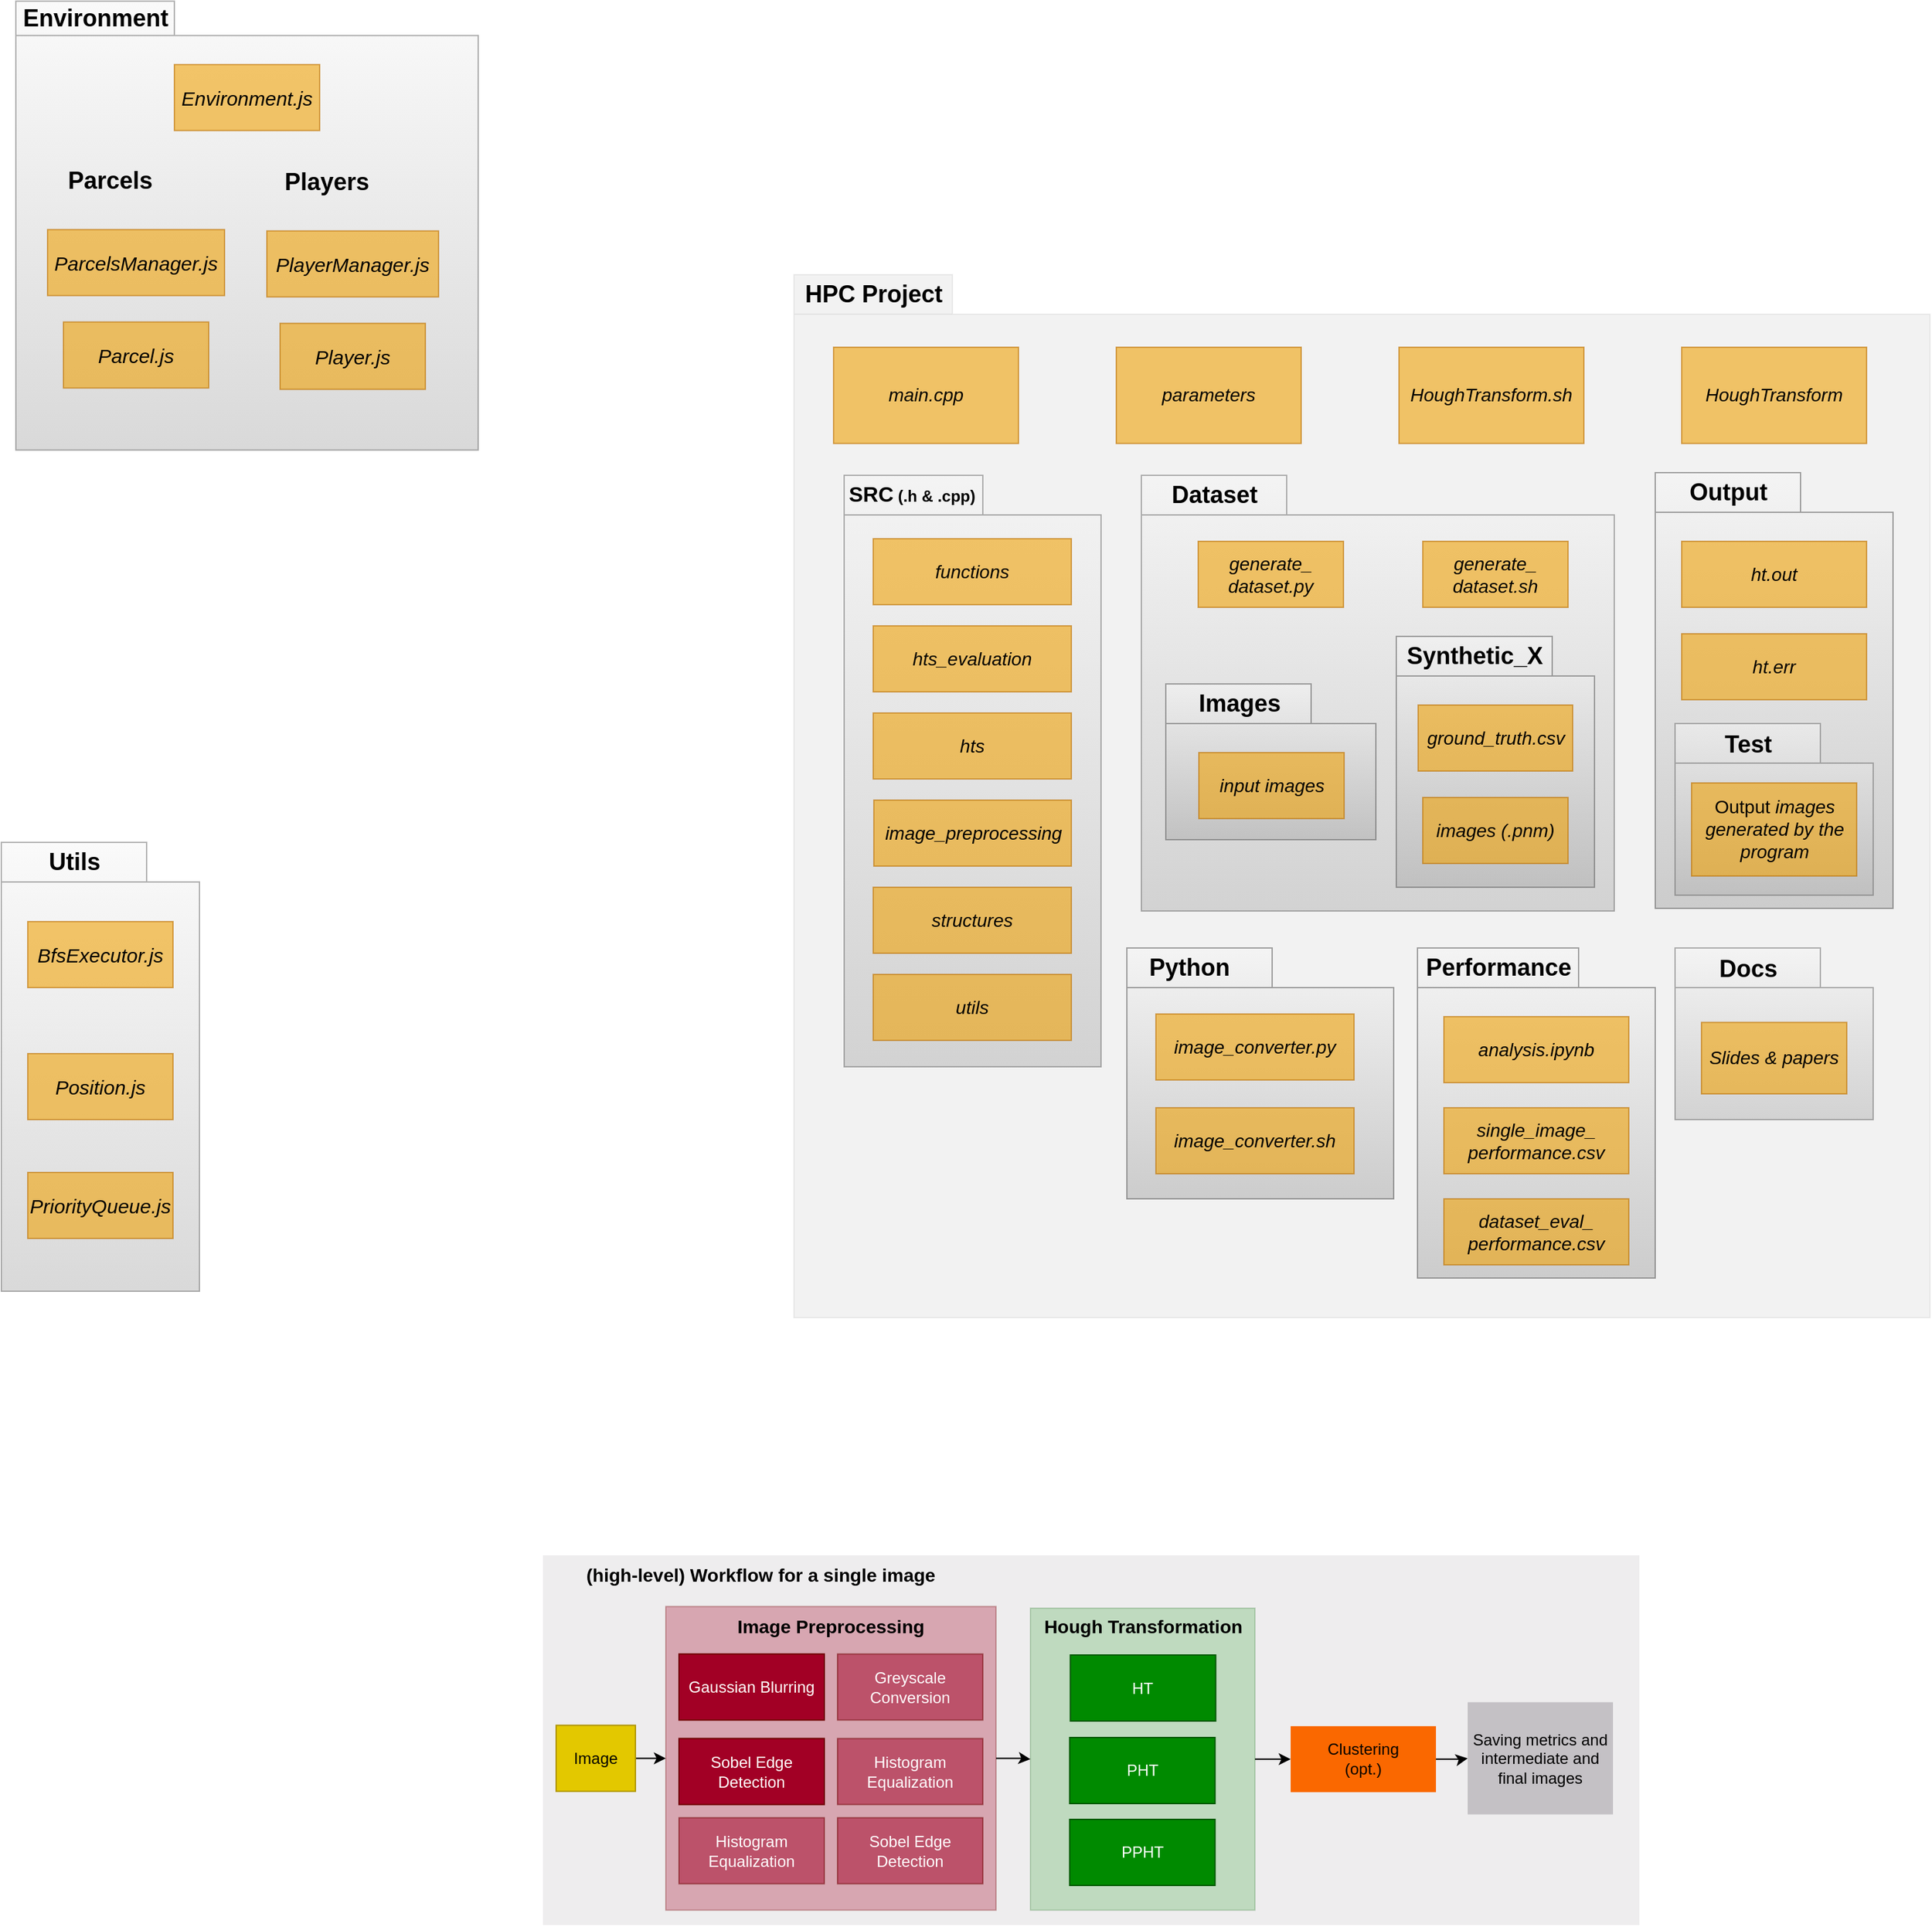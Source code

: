 <mxfile version="24.6.1" type="device">
  <diagram name="Page-1" id="9OJnGBtglAZtIrliN8yp">
    <mxGraphModel dx="5088" dy="1356" grid="1" gridSize="10" guides="1" tooltips="1" connect="1" arrows="1" fold="1" page="1" pageScale="1" pageWidth="827" pageHeight="1169" math="0" shadow="0">
      <root>
        <mxCell id="0" />
        <mxCell id="1" parent="0" />
        <mxCell id="e_iyELN49HK_Dxw9cYSR-1" value="" style="shape=folder;fontStyle=1;spacingTop=10;tabWidth=120;tabHeight=30;tabPosition=left;html=1;whiteSpace=wrap;fillColor=#808080;strokeColor=#666666;gradientDirection=north;opacity=10;gradientColor=none;" parent="1" vertex="1">
          <mxGeometry x="-1850" y="1100" width="860" height="790" as="geometry" />
        </mxCell>
        <mxCell id="e_iyELN49HK_Dxw9cYSR-32" value="&lt;font style=&quot;font-size: 18px;&quot;&gt;HPC Project&lt;/font&gt;" style="text;align=center;fontStyle=1;verticalAlign=middle;spacingLeft=3;spacingRight=3;strokeColor=none;rotatable=0;points=[[0,0.5],[1,0.5]];portConstraint=eastwest;html=1;" parent="1" vertex="1">
          <mxGeometry x="-1850" y="1100" width="120" height="30" as="geometry" />
        </mxCell>
        <mxCell id="e_iyELN49HK_Dxw9cYSR-33" value="&lt;i style=&quot;font-size: 14px;&quot;&gt;parameters&lt;/i&gt;" style="html=1;whiteSpace=wrap;fillColor=#f0a30a;strokeColor=#BD7000;opacity=60;fontColor=#000000;fontSize=14;" parent="1" vertex="1">
          <mxGeometry x="-1606" y="1155" width="140" height="72.88" as="geometry" />
        </mxCell>
        <mxCell id="e_iyELN49HK_Dxw9cYSR-34" value="&lt;font style=&quot;font-size: 14px;&quot;&gt;&lt;i style=&quot;font-size: 14px;&quot;&gt;main.cpp&lt;/i&gt;&lt;/font&gt;" style="html=1;whiteSpace=wrap;fillColor=#f0a30a;strokeColor=#BD7000;opacity=60;fontColor=#000000;fontSize=14;" parent="1" vertex="1">
          <mxGeometry x="-1820" y="1155" width="140" height="72.88" as="geometry" />
        </mxCell>
        <mxCell id="e_iyELN49HK_Dxw9cYSR-36" value="" style="shape=folder;fontStyle=1;spacingTop=10;tabWidth=120;tabHeight=26;tabPosition=left;html=1;whiteSpace=wrap;fillColor=#f5f5f5;strokeColor=#666666;gradientColor=#b3b3b3;opacity=50;" parent="1" vertex="1">
          <mxGeometry x="-2439" y="892.88" width="350" height="340" as="geometry" />
        </mxCell>
        <mxCell id="e_iyELN49HK_Dxw9cYSR-37" value="&lt;font style=&quot;font-size: 15px;&quot;&gt;&lt;i&gt;Environment.js&lt;/i&gt;&lt;/font&gt;" style="html=1;whiteSpace=wrap;fillColor=#f0a30a;strokeColor=#BD7000;opacity=60;fontColor=#000000;" parent="1" vertex="1">
          <mxGeometry x="-2319" y="940.88" width="110" height="50" as="geometry" />
        </mxCell>
        <mxCell id="e_iyELN49HK_Dxw9cYSR-38" value="&lt;font style=&quot;font-size: 18px;&quot;&gt;Environment&lt;/font&gt;" style="text;align=center;fontStyle=1;verticalAlign=middle;spacingLeft=3;spacingRight=3;strokeColor=none;rotatable=0;points=[[0,0.5],[1,0.5]];portConstraint=eastwest;html=1;" parent="1" vertex="1">
          <mxGeometry x="-2450" y="895.88" width="142" height="20" as="geometry" />
        </mxCell>
        <mxCell id="e_iyELN49HK_Dxw9cYSR-50" value="" style="shape=folder;fontStyle=1;spacingTop=10;tabWidth=110;tabHeight=30;tabPosition=left;html=1;whiteSpace=wrap;fillColor=#f5f5f5;strokeColor=#666666;gradientColor=#b3b3b3;opacity=50;" parent="1" vertex="1">
          <mxGeometry x="-2450" y="1530" width="150" height="340" as="geometry" />
        </mxCell>
        <mxCell id="e_iyELN49HK_Dxw9cYSR-51" value="&lt;font style=&quot;font-size: 18px;&quot;&gt;Utils&lt;/font&gt;" style="text;align=center;fontStyle=1;verticalAlign=middle;spacingLeft=3;spacingRight=3;strokeColor=none;rotatable=0;points=[[0,0.5],[1,0.5]];portConstraint=eastwest;html=1;" parent="1" vertex="1">
          <mxGeometry x="-2450" y="1532" width="110" height="26" as="geometry" />
        </mxCell>
        <mxCell id="e_iyELN49HK_Dxw9cYSR-52" value="&lt;font style=&quot;font-size: 15px;&quot;&gt;&lt;i&gt;Position.js&lt;/i&gt;&lt;/font&gt;" style="html=1;whiteSpace=wrap;fillColor=#f0a30a;strokeColor=#BD7000;opacity=60;fontColor=#000000;" parent="1" vertex="1">
          <mxGeometry x="-2430" y="1690" width="110" height="50" as="geometry" />
        </mxCell>
        <mxCell id="e_iyELN49HK_Dxw9cYSR-53" value="&lt;font style=&quot;font-size: 15px;&quot;&gt;&lt;i&gt;BfsExecutor.js&lt;/i&gt;&lt;/font&gt;" style="html=1;whiteSpace=wrap;fillColor=#f0a30a;strokeColor=#BD7000;opacity=60;fontColor=#000000;" parent="1" vertex="1">
          <mxGeometry x="-2430" y="1590" width="110" height="50" as="geometry" />
        </mxCell>
        <mxCell id="e_iyELN49HK_Dxw9cYSR-54" value="&lt;font style=&quot;font-size: 15px;&quot;&gt;&lt;i&gt;PriorityQueue.js&lt;/i&gt;&lt;/font&gt;" style="html=1;whiteSpace=wrap;fillColor=#f0a30a;strokeColor=#BD7000;opacity=60;fontColor=#000000;" parent="1" vertex="1">
          <mxGeometry x="-2430" y="1780" width="110" height="50" as="geometry" />
        </mxCell>
        <mxCell id="e_iyELN49HK_Dxw9cYSR-41" value="&lt;font style=&quot;font-size: 15px;&quot;&gt;&lt;i&gt;Parcel.js&lt;/i&gt;&lt;/font&gt;" style="html=1;whiteSpace=wrap;fillColor=#f0a30a;strokeColor=#BD7000;opacity=60;fontColor=#000000;" parent="1" vertex="1">
          <mxGeometry x="-2403" y="1135.88" width="110" height="50" as="geometry" />
        </mxCell>
        <mxCell id="e_iyELN49HK_Dxw9cYSR-42" value="&lt;font style=&quot;font-size: 15px;&quot;&gt;&lt;i&gt;ParcelsManager.js&lt;/i&gt;&lt;/font&gt;" style="html=1;whiteSpace=wrap;fillColor=#f0a30a;strokeColor=#BD7000;opacity=60;fontColor=#000000;" parent="1" vertex="1">
          <mxGeometry x="-2415" y="1065.88" width="134" height="50" as="geometry" />
        </mxCell>
        <mxCell id="e_iyELN49HK_Dxw9cYSR-43" value="&lt;font style=&quot;font-size: 18px;&quot;&gt;Parcels&lt;/font&gt;" style="text;align=center;fontStyle=1;verticalAlign=middle;spacingLeft=3;spacingRight=3;strokeColor=none;rotatable=0;points=[[0,0.5],[1,0.5]];portConstraint=eastwest;html=1;" parent="1" vertex="1">
          <mxGeometry x="-2423" y="1015.88" width="110" height="26" as="geometry" />
        </mxCell>
        <mxCell id="e_iyELN49HK_Dxw9cYSR-46" value="&lt;font style=&quot;font-size: 15px;&quot;&gt;&lt;i&gt;Player.js&lt;/i&gt;&lt;/font&gt;" style="html=1;whiteSpace=wrap;fillColor=#f0a30a;strokeColor=#BD7000;opacity=60;fontColor=#000000;" parent="1" vertex="1">
          <mxGeometry x="-2239" y="1136.88" width="110" height="50" as="geometry" />
        </mxCell>
        <mxCell id="e_iyELN49HK_Dxw9cYSR-47" value="&lt;font style=&quot;font-size: 15px;&quot;&gt;&lt;i&gt;PlayerManager.js&lt;/i&gt;&lt;/font&gt;" style="html=1;whiteSpace=wrap;fillColor=#f0a30a;strokeColor=#BD7000;opacity=60;fontColor=#000000;" parent="1" vertex="1">
          <mxGeometry x="-2249" y="1066.88" width="130" height="50" as="geometry" />
        </mxCell>
        <mxCell id="e_iyELN49HK_Dxw9cYSR-48" value="&lt;font style=&quot;font-size: 18px;&quot;&gt;Players&lt;/font&gt;" style="text;align=center;fontStyle=1;verticalAlign=middle;spacingLeft=3;spacingRight=3;strokeColor=none;rotatable=0;points=[[0,0.5],[1,0.5]];portConstraint=eastwest;html=1;" parent="1" vertex="1">
          <mxGeometry x="-2259" y="1016.88" width="110" height="26" as="geometry" />
        </mxCell>
        <mxCell id="DYqYXh8UroBWhtCeghqz-8" value="" style="shape=folder;fontStyle=1;spacingTop=10;tabWidth=105;tabHeight=30;tabPosition=left;html=1;whiteSpace=wrap;fillColor=#f5f5f5;strokeColor=#666666;gradientColor=#b3b3b3;opacity=50;" parent="1" vertex="1">
          <mxGeometry x="-1812" y="1252" width="194.5" height="448" as="geometry" />
        </mxCell>
        <mxCell id="DYqYXh8UroBWhtCeghqz-9" value="&lt;font style=&quot;font-size: 16px;&quot;&gt;SRC&lt;/font&gt; (.h &amp;amp; .cpp)" style="text;align=center;fontStyle=1;verticalAlign=middle;spacingLeft=3;spacingRight=3;strokeColor=none;rotatable=0;points=[[0,0.5],[1,0.5]];portConstraint=eastwest;html=1;" parent="1" vertex="1">
          <mxGeometry x="-1812" y="1250" width="102" height="32" as="geometry" />
        </mxCell>
        <mxCell id="DYqYXh8UroBWhtCeghqz-10" value="&lt;font style=&quot;font-size: 14px;&quot;&gt;&lt;i style=&quot;font-size: 14px;&quot;&gt;hts_evaluation&lt;/i&gt;&lt;/font&gt;" style="html=1;whiteSpace=wrap;fillColor=#f0a30a;strokeColor=#BD7000;opacity=60;fontColor=#000000;fontSize=14;" parent="1" vertex="1">
          <mxGeometry x="-1790" y="1366" width="150" height="50" as="geometry" />
        </mxCell>
        <mxCell id="DYqYXh8UroBWhtCeghqz-11" value="&lt;span style=&quot;font-size: 14px;&quot;&gt;&lt;i style=&quot;font-size: 14px;&quot;&gt;functions&lt;/i&gt;&lt;/span&gt;" style="html=1;whiteSpace=wrap;fillColor=#f0a30a;strokeColor=#BD7000;opacity=60;fontColor=#000000;fontSize=14;" parent="1" vertex="1">
          <mxGeometry x="-1790" y="1300" width="150" height="50" as="geometry" />
        </mxCell>
        <mxCell id="DYqYXh8UroBWhtCeghqz-12" value="&lt;font style=&quot;font-size: 14px;&quot;&gt;&lt;i style=&quot;font-size: 14px;&quot;&gt;hts&lt;/i&gt;&lt;/font&gt;" style="html=1;whiteSpace=wrap;fillColor=#f0a30a;strokeColor=#BD7000;opacity=60;fontColor=#000000;fontSize=14;" parent="1" vertex="1">
          <mxGeometry x="-1790" y="1432" width="150" height="50" as="geometry" />
        </mxCell>
        <mxCell id="DYqYXh8UroBWhtCeghqz-13" value="&lt;font style=&quot;font-size: 14px;&quot;&gt;&lt;i style=&quot;font-size: 14px;&quot;&gt;image_preprocessing&lt;/i&gt;&lt;/font&gt;" style="html=1;whiteSpace=wrap;fillColor=#f0a30a;strokeColor=#BD7000;opacity=60;fontColor=#000000;fontSize=14;" parent="1" vertex="1">
          <mxGeometry x="-1789.5" y="1498" width="149.5" height="50" as="geometry" />
        </mxCell>
        <mxCell id="-jUf1u1hcxmtGC-KU7Lo-1" value="&lt;i style=&quot;font-size: 14px;&quot;&gt;HoughTransform.sh&lt;/i&gt;" style="html=1;whiteSpace=wrap;fillColor=#f0a30a;strokeColor=#BD7000;opacity=60;fontColor=#000000;fontSize=14;" parent="1" vertex="1">
          <mxGeometry x="-1392" y="1155" width="140" height="72.88" as="geometry" />
        </mxCell>
        <mxCell id="-jUf1u1hcxmtGC-KU7Lo-2" value="&lt;i style=&quot;font-size: 14px;&quot;&gt;HoughTransform&lt;/i&gt;" style="html=1;whiteSpace=wrap;fillColor=#f0a30a;strokeColor=#BD7000;opacity=60;fontColor=#000000;fontSize=14;" parent="1" vertex="1">
          <mxGeometry x="-1178" y="1155" width="140" height="72.88" as="geometry" />
        </mxCell>
        <mxCell id="-jUf1u1hcxmtGC-KU7Lo-3" value="&lt;font style=&quot;font-size: 14px;&quot;&gt;&lt;i style=&quot;font-size: 14px;&quot;&gt;structures&lt;/i&gt;&lt;/font&gt;" style="html=1;whiteSpace=wrap;fillColor=#f0a30a;strokeColor=#BD7000;opacity=60;fontColor=#000000;fontSize=14;" parent="1" vertex="1">
          <mxGeometry x="-1790" y="1564" width="150" height="50" as="geometry" />
        </mxCell>
        <mxCell id="-jUf1u1hcxmtGC-KU7Lo-4" value="&lt;font style=&quot;font-size: 14px;&quot;&gt;&lt;i style=&quot;font-size: 14px;&quot;&gt;utils&lt;/i&gt;&lt;/font&gt;" style="html=1;whiteSpace=wrap;fillColor=#f0a30a;strokeColor=#BD7000;opacity=60;fontColor=#000000;fontSize=14;" parent="1" vertex="1">
          <mxGeometry x="-1790" y="1630" width="150" height="50" as="geometry" />
        </mxCell>
        <mxCell id="-jUf1u1hcxmtGC-KU7Lo-20" value="" style="group" parent="1" vertex="1" connectable="0">
          <mxGeometry x="-1587" y="1252" width="358" height="330" as="geometry" />
        </mxCell>
        <mxCell id="e_iyELN49HK_Dxw9cYSR-5" value="" style="shape=folder;fontStyle=1;spacingTop=10;tabWidth=110;tabHeight=30;tabPosition=left;html=1;whiteSpace=wrap;fillColor=#f5f5f5;strokeColor=#666666;gradientColor=#b3b3b3;opacity=50;" parent="-jUf1u1hcxmtGC-KU7Lo-20" vertex="1">
          <mxGeometry width="358" height="330" as="geometry" />
        </mxCell>
        <mxCell id="e_iyELN49HK_Dxw9cYSR-21" value="&lt;font style=&quot;font-size: 18px;&quot;&gt;Dataset&lt;/font&gt;" style="text;align=center;fontStyle=1;verticalAlign=middle;spacingLeft=3;spacingRight=3;strokeColor=none;rotatable=0;points=[[0,0.5],[1,0.5]];portConstraint=eastwest;html=1;" parent="-jUf1u1hcxmtGC-KU7Lo-20" vertex="1">
          <mxGeometry width="110" height="30" as="geometry" />
        </mxCell>
        <mxCell id="e_iyELN49HK_Dxw9cYSR-22" value="&lt;div style=&quot;font-size: 14px;&quot;&gt;&lt;font style=&quot;font-size: 14px;&quot;&gt;&lt;i style=&quot;font-size: 14px;&quot;&gt;generate_&lt;/i&gt;&lt;/font&gt;&lt;/div&gt;&lt;div style=&quot;font-size: 14px;&quot;&gt;&lt;font style=&quot;font-size: 14px;&quot;&gt;&lt;i style=&quot;font-size: 14px;&quot;&gt;dataset.py&lt;br style=&quot;font-size: 14px;&quot;&gt;&lt;/i&gt;&lt;/font&gt;&lt;/div&gt;" style="html=1;whiteSpace=wrap;fillColor=#f0a30a;strokeColor=#BD7000;opacity=60;fontColor=#000000;fontSize=14;" parent="-jUf1u1hcxmtGC-KU7Lo-20" vertex="1">
          <mxGeometry x="43" y="50" width="110" height="50" as="geometry" />
        </mxCell>
        <mxCell id="e_iyELN49HK_Dxw9cYSR-23" value="&lt;div style=&quot;font-size: 14px;&quot;&gt;&lt;font style=&quot;font-size: 14px;&quot;&gt;&lt;i style=&quot;font-size: 14px;&quot;&gt;generate_&lt;/i&gt;&lt;/font&gt;&lt;/div&gt;&lt;div style=&quot;font-size: 14px;&quot;&gt;&lt;font style=&quot;font-size: 14px;&quot;&gt;&lt;i style=&quot;font-size: 14px;&quot;&gt;dataset.sh&lt;br style=&quot;font-size: 14px;&quot;&gt;&lt;/i&gt;&lt;/font&gt;&lt;/div&gt;" style="html=1;whiteSpace=wrap;fillColor=#f0a30a;strokeColor=#BD7000;opacity=60;fontColor=#000000;fontSize=14;" parent="-jUf1u1hcxmtGC-KU7Lo-20" vertex="1">
          <mxGeometry x="213" y="50" width="110" height="50" as="geometry" />
        </mxCell>
        <mxCell id="e_iyELN49HK_Dxw9cYSR-7" value="" style="shape=folder;fontStyle=1;spacingTop=10;tabWidth=110;tabHeight=30;tabPosition=left;html=1;whiteSpace=wrap;strokeColor=#666666;fillColor=#f5f5f5;gradientColor=#b3b3b3;opacity=60;" parent="-jUf1u1hcxmtGC-KU7Lo-20" vertex="1">
          <mxGeometry x="18.5" y="158" width="159" height="118" as="geometry" />
        </mxCell>
        <mxCell id="e_iyELN49HK_Dxw9cYSR-9" value="&lt;font style=&quot;font-size: 14px;&quot;&gt;&lt;i style=&quot;font-size: 14px;&quot;&gt;input images&lt;br&gt;&lt;/i&gt;&lt;/font&gt;" style="html=1;whiteSpace=wrap;fillColor=#f0a30a;strokeColor=#BD7000;opacity=60;fontColor=#000000;fontSize=14;" parent="-jUf1u1hcxmtGC-KU7Lo-20" vertex="1">
          <mxGeometry x="43.5" y="210" width="110" height="50" as="geometry" />
        </mxCell>
        <mxCell id="e_iyELN49HK_Dxw9cYSR-10" value="&lt;font style=&quot;font-size: 18px;&quot;&gt;Images&lt;/font&gt;" style="text;align=center;fontStyle=1;verticalAlign=middle;spacingLeft=3;spacingRight=3;strokeColor=none;rotatable=0;points=[[0,0.5],[1,0.5]];portConstraint=eastwest;html=1;" parent="-jUf1u1hcxmtGC-KU7Lo-20" vertex="1">
          <mxGeometry x="18.5" y="160" width="110" height="26" as="geometry" />
        </mxCell>
        <mxCell id="e_iyELN49HK_Dxw9cYSR-12" value="" style="shape=folder;fontStyle=1;spacingTop=10;tabWidth=118;tabHeight=30;tabPosition=left;html=1;whiteSpace=wrap;strokeColor=#666666;fillColor=#f5f5f5;gradientColor=#b3b3b3;opacity=60;" parent="-jUf1u1hcxmtGC-KU7Lo-20" vertex="1">
          <mxGeometry x="193" y="122" width="150" height="190" as="geometry" />
        </mxCell>
        <mxCell id="e_iyELN49HK_Dxw9cYSR-13" value="&lt;i&gt;images (.pnm)&lt;br&gt;&lt;/i&gt;" style="html=1;whiteSpace=wrap;fillColor=#f0a30a;strokeColor=#BD7000;opacity=60;fontColor=#000000;fontSize=14;" parent="-jUf1u1hcxmtGC-KU7Lo-20" vertex="1">
          <mxGeometry x="213" y="244" width="110" height="50" as="geometry" />
        </mxCell>
        <mxCell id="e_iyELN49HK_Dxw9cYSR-14" value="&lt;i&gt;ground_truth.csv&lt;/i&gt;" style="html=1;whiteSpace=wrap;fillColor=#f0a30a;strokeColor=#BD7000;opacity=60;fontColor=#000000;fontSize=14;" parent="-jUf1u1hcxmtGC-KU7Lo-20" vertex="1">
          <mxGeometry x="209.5" y="174" width="117" height="50" as="geometry" />
        </mxCell>
        <mxCell id="e_iyELN49HK_Dxw9cYSR-15" value="&lt;font style=&quot;font-size: 18px;&quot;&gt;Synthetic_X&lt;/font&gt;" style="text;align=center;fontStyle=1;verticalAlign=middle;spacingLeft=3;spacingRight=3;strokeColor=none;rotatable=0;points=[[0,0.5],[1,0.5]];portConstraint=eastwest;html=1;" parent="-jUf1u1hcxmtGC-KU7Lo-20" vertex="1">
          <mxGeometry x="193" y="124" width="118" height="26" as="geometry" />
        </mxCell>
        <mxCell id="-jUf1u1hcxmtGC-KU7Lo-21" value="" style="group" parent="1" vertex="1" connectable="0">
          <mxGeometry x="-1198" y="1250" width="180" height="330" as="geometry" />
        </mxCell>
        <mxCell id="-jUf1u1hcxmtGC-KU7Lo-11" value="" style="shape=folder;fontStyle=1;spacingTop=10;tabWidth=110;tabHeight=30;tabPosition=left;html=1;whiteSpace=wrap;strokeColor=#666666;fillColor=#f5f5f5;gradientColor=#b3b3b3;opacity=60;" parent="-jUf1u1hcxmtGC-KU7Lo-21" vertex="1">
          <mxGeometry width="180" height="330" as="geometry" />
        </mxCell>
        <mxCell id="-jUf1u1hcxmtGC-KU7Lo-12" value="&lt;font style=&quot;font-size: 14px;&quot;&gt;&lt;i style=&quot;font-size: 14px;&quot;&gt;ht.err&lt;/i&gt;&lt;/font&gt;" style="html=1;whiteSpace=wrap;fillColor=#f0a30a;strokeColor=#BD7000;opacity=60;fontColor=#000000;fontSize=14;" parent="-jUf1u1hcxmtGC-KU7Lo-21" vertex="1">
          <mxGeometry x="20" y="122" width="140" height="50" as="geometry" />
        </mxCell>
        <mxCell id="-jUf1u1hcxmtGC-KU7Lo-13" value="&lt;font style=&quot;font-size: 14px;&quot;&gt;&lt;i style=&quot;font-size: 14px;&quot;&gt;ht.out&lt;/i&gt;&lt;/font&gt;" style="html=1;whiteSpace=wrap;fillColor=#f0a30a;strokeColor=#BD7000;opacity=60;fontColor=#000000;fontSize=14;" parent="-jUf1u1hcxmtGC-KU7Lo-21" vertex="1">
          <mxGeometry x="20" y="52" width="140" height="50" as="geometry" />
        </mxCell>
        <mxCell id="-jUf1u1hcxmtGC-KU7Lo-14" value="&lt;font style=&quot;font-size: 18px;&quot;&gt;Output&lt;/font&gt;" style="text;align=center;fontStyle=1;verticalAlign=middle;spacingLeft=3;spacingRight=3;strokeColor=none;rotatable=0;points=[[0,0.5],[1,0.5]];portConstraint=eastwest;html=1;" parent="-jUf1u1hcxmtGC-KU7Lo-21" vertex="1">
          <mxGeometry y="2" width="110" height="26" as="geometry" />
        </mxCell>
        <mxCell id="-jUf1u1hcxmtGC-KU7Lo-15" value="" style="shape=folder;fontStyle=1;spacingTop=10;tabWidth=110;tabHeight=30;tabPosition=left;html=1;whiteSpace=wrap;fillColor=#f5f5f5;strokeColor=#666666;gradientColor=#b3b3b3;opacity=50;" parent="-jUf1u1hcxmtGC-KU7Lo-21" vertex="1">
          <mxGeometry x="15" y="190" width="150" height="130" as="geometry" />
        </mxCell>
        <mxCell id="-jUf1u1hcxmtGC-KU7Lo-16" value="Output&lt;i&gt; images generated by the program&lt;br&gt;&lt;/i&gt;" style="html=1;whiteSpace=wrap;fillColor=#f0a30a;strokeColor=#BD7000;opacity=60;fontColor=#000000;fontSize=14;" parent="-jUf1u1hcxmtGC-KU7Lo-21" vertex="1">
          <mxGeometry x="27.5" y="235" width="125" height="70.5" as="geometry" />
        </mxCell>
        <mxCell id="-jUf1u1hcxmtGC-KU7Lo-17" value="&lt;font style=&quot;font-size: 18px;&quot;&gt;Test&lt;/font&gt;" style="text;align=center;fontStyle=1;verticalAlign=middle;spacingLeft=3;spacingRight=3;strokeColor=none;rotatable=0;points=[[0,0.5],[1,0.5]];portConstraint=eastwest;html=1;" parent="-jUf1u1hcxmtGC-KU7Lo-21" vertex="1">
          <mxGeometry x="15" y="192.167" width="110" height="28.167" as="geometry" />
        </mxCell>
        <mxCell id="-jUf1u1hcxmtGC-KU7Lo-22" value="" style="group" parent="1" vertex="1" connectable="0">
          <mxGeometry x="-1378" y="1610" width="180" height="250" as="geometry" />
        </mxCell>
        <mxCell id="-jUf1u1hcxmtGC-KU7Lo-6" value="" style="shape=folder;fontStyle=1;spacingTop=10;tabWidth=122;tabHeight=30;tabPosition=left;html=1;whiteSpace=wrap;strokeColor=#666666;fillColor=#f5f5f5;gradientColor=#b3b3b3;opacity=60;" parent="-jUf1u1hcxmtGC-KU7Lo-22" vertex="1">
          <mxGeometry width="180" height="250" as="geometry" />
        </mxCell>
        <mxCell id="-jUf1u1hcxmtGC-KU7Lo-7" value="&lt;div style=&quot;font-size: 14px;&quot;&gt;&lt;font style=&quot;font-size: 14px;&quot;&gt;&lt;i style=&quot;font-size: 14px;&quot;&gt;single_image_&lt;/i&gt;&lt;/font&gt;&lt;/div&gt;&lt;div style=&quot;font-size: 14px;&quot;&gt;&lt;font style=&quot;font-size: 14px;&quot;&gt;&lt;i style=&quot;font-size: 14px;&quot;&gt;performance.csv&lt;/i&gt;&lt;/font&gt;&lt;/div&gt;" style="html=1;whiteSpace=wrap;fillColor=#f0a30a;strokeColor=#BD7000;opacity=60;fontColor=#000000;fontSize=14;" parent="-jUf1u1hcxmtGC-KU7Lo-22" vertex="1">
          <mxGeometry x="20" y="121" width="140" height="50" as="geometry" />
        </mxCell>
        <mxCell id="-jUf1u1hcxmtGC-KU7Lo-8" value="&lt;font style=&quot;font-size: 14px;&quot;&gt;&lt;i style=&quot;font-size: 14px;&quot;&gt;analysis.ipynb&lt;/i&gt;&lt;/font&gt;" style="html=1;whiteSpace=wrap;fillColor=#f0a30a;strokeColor=#BD7000;opacity=60;fontColor=#000000;fontSize=14;" parent="-jUf1u1hcxmtGC-KU7Lo-22" vertex="1">
          <mxGeometry x="20" y="52" width="140" height="50" as="geometry" />
        </mxCell>
        <mxCell id="-jUf1u1hcxmtGC-KU7Lo-9" value="&lt;font style=&quot;font-size: 18px;&quot;&gt;Performance&lt;/font&gt;" style="text;align=center;fontStyle=1;verticalAlign=middle;spacingLeft=3;spacingRight=3;strokeColor=none;rotatable=0;points=[[0,0.5],[1,0.5]];portConstraint=eastwest;html=1;" parent="-jUf1u1hcxmtGC-KU7Lo-22" vertex="1">
          <mxGeometry y="2" width="122" height="26" as="geometry" />
        </mxCell>
        <mxCell id="-jUf1u1hcxmtGC-KU7Lo-10" value="&lt;div style=&quot;font-size: 14px;&quot;&gt;&lt;font style=&quot;font-size: 14px;&quot;&gt;&lt;i style=&quot;font-size: 14px;&quot;&gt;dataset_eval_&lt;/i&gt;&lt;/font&gt;&lt;/div&gt;&lt;div style=&quot;font-size: 14px;&quot;&gt;&lt;font style=&quot;font-size: 14px;&quot;&gt;&lt;i style=&quot;font-size: 14px;&quot;&gt;performance.csv&lt;br style=&quot;font-size: 14px;&quot;&gt;&lt;/i&gt;&lt;/font&gt;&lt;/div&gt;" style="html=1;whiteSpace=wrap;fillColor=#f0a30a;strokeColor=#BD7000;opacity=60;fontColor=#000000;fontSize=14;" parent="-jUf1u1hcxmtGC-KU7Lo-22" vertex="1">
          <mxGeometry x="20" y="190" width="140" height="50" as="geometry" />
        </mxCell>
        <mxCell id="-jUf1u1hcxmtGC-KU7Lo-23" value="" style="group" parent="1" vertex="1" connectable="0">
          <mxGeometry x="-1183" y="1610" width="150" height="130" as="geometry" />
        </mxCell>
        <mxCell id="e_iyELN49HK_Dxw9cYSR-29" value="" style="shape=folder;fontStyle=1;spacingTop=10;tabWidth=110;tabHeight=30;tabPosition=left;html=1;whiteSpace=wrap;fillColor=#f5f5f5;strokeColor=#666666;gradientColor=#b3b3b3;opacity=50;" parent="-jUf1u1hcxmtGC-KU7Lo-23" vertex="1">
          <mxGeometry width="150" height="130" as="geometry" />
        </mxCell>
        <mxCell id="e_iyELN49HK_Dxw9cYSR-30" value="&lt;font style=&quot;font-size: 14px;&quot;&gt;&lt;i&gt;Slides &amp;amp; papers&lt;br&gt;&lt;/i&gt;&lt;/font&gt;" style="html=1;whiteSpace=wrap;fillColor=#f0a30a;strokeColor=#BD7000;opacity=60;fontColor=#000000;" parent="-jUf1u1hcxmtGC-KU7Lo-23" vertex="1">
          <mxGeometry x="20" y="56.333" width="110" height="54.167" as="geometry" />
        </mxCell>
        <mxCell id="e_iyELN49HK_Dxw9cYSR-31" value="&lt;font style=&quot;font-size: 18px;&quot;&gt;Docs&lt;/font&gt;" style="text;align=center;fontStyle=1;verticalAlign=middle;spacingLeft=3;spacingRight=3;strokeColor=none;rotatable=0;points=[[0,0.5],[1,0.5]];portConstraint=eastwest;html=1;" parent="-jUf1u1hcxmtGC-KU7Lo-23" vertex="1">
          <mxGeometry y="2.167" width="110" height="28.167" as="geometry" />
        </mxCell>
        <mxCell id="-jUf1u1hcxmtGC-KU7Lo-24" value="" style="group" parent="1" vertex="1" connectable="0">
          <mxGeometry x="-1606" y="1610" width="210" height="190" as="geometry" />
        </mxCell>
        <mxCell id="e_iyELN49HK_Dxw9cYSR-17" value="" style="shape=folder;fontStyle=1;spacingTop=10;tabWidth=110;tabHeight=30;tabPosition=left;html=1;whiteSpace=wrap;strokeColor=#666666;fillColor=#f5f5f5;gradientColor=#b3b3b3;opacity=60;" parent="-jUf1u1hcxmtGC-KU7Lo-24" vertex="1">
          <mxGeometry x="8" width="202" height="190" as="geometry" />
        </mxCell>
        <mxCell id="e_iyELN49HK_Dxw9cYSR-18" value="&lt;font style=&quot;font-size: 14px;&quot;&gt;&lt;i style=&quot;font-size: 14px;&quot;&gt;image_converter.sh&lt;/i&gt;&lt;/font&gt;" style="html=1;whiteSpace=wrap;fillColor=#f0a30a;strokeColor=#BD7000;opacity=60;fontColor=#000000;fontSize=14;" parent="-jUf1u1hcxmtGC-KU7Lo-24" vertex="1">
          <mxGeometry x="30" y="121" width="150" height="50" as="geometry" />
        </mxCell>
        <mxCell id="e_iyELN49HK_Dxw9cYSR-19" value="&lt;font style=&quot;font-size: 14px;&quot;&gt;&lt;i style=&quot;font-size: 14px;&quot;&gt;image_converter.py&lt;/i&gt;&lt;/font&gt;" style="html=1;whiteSpace=wrap;fillColor=#f0a30a;strokeColor=#BD7000;opacity=60;fontColor=#000000;fontSize=14;" parent="-jUf1u1hcxmtGC-KU7Lo-24" vertex="1">
          <mxGeometry x="30" y="50" width="150" height="50" as="geometry" />
        </mxCell>
        <mxCell id="e_iyELN49HK_Dxw9cYSR-20" value="&lt;font style=&quot;font-size: 18px;&quot;&gt;Python&lt;/font&gt;" style="text;align=center;fontStyle=1;verticalAlign=middle;spacingLeft=3;spacingRight=3;strokeColor=none;rotatable=0;points=[[0,0.5],[1,0.5]];portConstraint=eastwest;html=1;" parent="-jUf1u1hcxmtGC-KU7Lo-24" vertex="1">
          <mxGeometry width="110" height="30" as="geometry" />
        </mxCell>
        <mxCell id="V_dCHnUJ4swRhuql47Kb-3" value="" style="html=1;whiteSpace=wrap;strokeColor=none;fillColor=#a8a6ab;gradientColor=none;opacity=20;" vertex="1" parent="1">
          <mxGeometry x="-2040" y="2070" width="830" height="280" as="geometry" />
        </mxCell>
        <mxCell id="V_dCHnUJ4swRhuql47Kb-4" style="edgeStyle=orthogonalEdgeStyle;rounded=0;orthogonalLoop=1;jettySize=auto;html=1;exitX=1;exitY=0.5;exitDx=0;exitDy=0;entryX=0;entryY=0.5;entryDx=0;entryDy=0;" edge="1" parent="1" source="V_dCHnUJ4swRhuql47Kb-5" target="V_dCHnUJ4swRhuql47Kb-12">
          <mxGeometry relative="1" as="geometry" />
        </mxCell>
        <mxCell id="V_dCHnUJ4swRhuql47Kb-5" value="" style="html=1;whiteSpace=wrap;fillColor=#008a00;fontColor=#ffffff;strokeColor=#005700;opacity=20;" vertex="1" parent="1">
          <mxGeometry x="-1671" y="2110.01" width="170" height="228.75" as="geometry" />
        </mxCell>
        <mxCell id="V_dCHnUJ4swRhuql47Kb-6" style="edgeStyle=orthogonalEdgeStyle;rounded=0;orthogonalLoop=1;jettySize=auto;html=1;entryX=0;entryY=0.5;entryDx=0;entryDy=0;" edge="1" parent="1" source="V_dCHnUJ4swRhuql47Kb-7" target="V_dCHnUJ4swRhuql47Kb-16">
          <mxGeometry relative="1" as="geometry" />
        </mxCell>
        <mxCell id="V_dCHnUJ4swRhuql47Kb-7" value="Image" style="html=1;whiteSpace=wrap;fillColor=#e3c800;strokeColor=#B09500;strokeWidth=1;fontColor=#000000;" vertex="1" parent="1">
          <mxGeometry x="-2030" y="2198.75" width="60" height="50" as="geometry" />
        </mxCell>
        <mxCell id="V_dCHnUJ4swRhuql47Kb-8" value="HT " style="html=1;whiteSpace=wrap;fillColor=#008a00;fontColor=#ffffff;strokeColor=#005700;" vertex="1" parent="1">
          <mxGeometry x="-1640.75" y="2145.5" width="110" height="50" as="geometry" />
        </mxCell>
        <mxCell id="V_dCHnUJ4swRhuql47Kb-9" value="PHT" style="html=1;whiteSpace=wrap;fillColor=#008a00;fontColor=#ffffff;strokeColor=#005700;" vertex="1" parent="1">
          <mxGeometry x="-1641.25" y="2208" width="110" height="50" as="geometry" />
        </mxCell>
        <mxCell id="V_dCHnUJ4swRhuql47Kb-10" value="PPHT" style="html=1;whiteSpace=wrap;fillColor=#008a00;fontColor=#ffffff;strokeColor=#005700;" vertex="1" parent="1">
          <mxGeometry x="-1641.25" y="2270" width="110" height="50" as="geometry" />
        </mxCell>
        <mxCell id="V_dCHnUJ4swRhuql47Kb-11" style="edgeStyle=orthogonalEdgeStyle;rounded=0;orthogonalLoop=1;jettySize=auto;html=1;entryX=0;entryY=0.5;entryDx=0;entryDy=0;" edge="1" parent="1" source="V_dCHnUJ4swRhuql47Kb-12" target="V_dCHnUJ4swRhuql47Kb-13">
          <mxGeometry relative="1" as="geometry" />
        </mxCell>
        <mxCell id="V_dCHnUJ4swRhuql47Kb-12" value="&lt;div&gt;Clustering&lt;/div&gt;&lt;div&gt;(opt.)&lt;br&gt;&lt;/div&gt;" style="html=1;whiteSpace=wrap;fillColor=#fa6800;fontColor=#000000;strokeColor=none;strokeWidth=1;" vertex="1" parent="1">
          <mxGeometry x="-1474" y="2199.38" width="110" height="50" as="geometry" />
        </mxCell>
        <mxCell id="V_dCHnUJ4swRhuql47Kb-13" value="&lt;div&gt;Saving metrics and intermediate and final images&lt;br&gt;&lt;/div&gt;" style="html=1;whiteSpace=wrap;strokeColor=none;fillColor=#a8a6ab;gradientColor=none;opacity=60;" vertex="1" parent="1">
          <mxGeometry x="-1340" y="2181.25" width="110" height="85" as="geometry" />
        </mxCell>
        <mxCell id="V_dCHnUJ4swRhuql47Kb-14" value="Hough Transformation" style="text;html=1;align=center;verticalAlign=middle;whiteSpace=wrap;rounded=0;fontSize=14;fontStyle=1" vertex="1" parent="1">
          <mxGeometry x="-1671" y="2108.75" width="171" height="30" as="geometry" />
        </mxCell>
        <mxCell id="V_dCHnUJ4swRhuql47Kb-15" value="" style="group" vertex="1" connectable="0" parent="1">
          <mxGeometry x="-1957" y="2108.75" width="260" height="230" as="geometry" />
        </mxCell>
        <mxCell id="V_dCHnUJ4swRhuql47Kb-16" value="" style="html=1;whiteSpace=wrap;fillColor=#a20025;fontColor=#ffffff;strokeColor=#6F0000;opacity=30;textOpacity=10;" vertex="1" parent="V_dCHnUJ4swRhuql47Kb-15">
          <mxGeometry x="10" width="250" height="230" as="geometry" />
        </mxCell>
        <mxCell id="V_dCHnUJ4swRhuql47Kb-17" value="&lt;div&gt;Greyscale&lt;/div&gt;&lt;div&gt;Conversion&lt;br&gt;&lt;/div&gt;" style="html=1;whiteSpace=wrap;fillColor=#a20025;fontColor=#ffffff;strokeColor=#6F0000;opacity=50;" vertex="1" parent="V_dCHnUJ4swRhuql47Kb-15">
          <mxGeometry x="140" y="36" width="110" height="50" as="geometry" />
        </mxCell>
        <mxCell id="V_dCHnUJ4swRhuql47Kb-18" value="Gaussian Blurring" style="html=1;whiteSpace=wrap;fillColor=#a20025;fontColor=#ffffff;strokeColor=#6F0000;gradientColor=none;" vertex="1" parent="V_dCHnUJ4swRhuql47Kb-15">
          <mxGeometry x="20" y="36" width="110" height="50" as="geometry" />
        </mxCell>
        <mxCell id="V_dCHnUJ4swRhuql47Kb-19" value="&lt;div&gt;Histogram&lt;/div&gt;&lt;div&gt;Equalization&lt;br&gt;&lt;/div&gt;" style="html=1;whiteSpace=wrap;fillColor=#a20025;fontColor=#ffffff;strokeColor=#6F0000;opacity=50;" vertex="1" parent="V_dCHnUJ4swRhuql47Kb-15">
          <mxGeometry x="140" y="100" width="110" height="50" as="geometry" />
        </mxCell>
        <mxCell id="V_dCHnUJ4swRhuql47Kb-20" value="&lt;div&gt;Histogram&lt;/div&gt;&lt;div&gt;Equalization&lt;br&gt;&lt;/div&gt;" style="html=1;whiteSpace=wrap;fillColor=#a20025;fontColor=#ffffff;strokeColor=#6F0000;opacity=50;" vertex="1" parent="V_dCHnUJ4swRhuql47Kb-15">
          <mxGeometry x="20" y="160" width="110" height="50" as="geometry" />
        </mxCell>
        <mxCell id="V_dCHnUJ4swRhuql47Kb-21" value="&lt;div&gt;Sobel Edge&lt;/div&gt;&lt;div&gt;Detection&lt;br&gt;&lt;/div&gt;" style="html=1;whiteSpace=wrap;fillColor=#a20025;fontColor=#ffffff;strokeColor=#6F0000;opacity=50;" vertex="1" parent="V_dCHnUJ4swRhuql47Kb-15">
          <mxGeometry x="140" y="160" width="110" height="50" as="geometry" />
        </mxCell>
        <mxCell id="V_dCHnUJ4swRhuql47Kb-22" value="&lt;div&gt;Sobel Edge&lt;/div&gt;&lt;div&gt;Detection&lt;br&gt;&lt;/div&gt;" style="html=1;whiteSpace=wrap;fillColor=#a20025;fontColor=#ffffff;strokeColor=#6F0000;gradientColor=none;" vertex="1" parent="V_dCHnUJ4swRhuql47Kb-15">
          <mxGeometry x="20" y="100" width="110" height="50" as="geometry" />
        </mxCell>
        <mxCell id="V_dCHnUJ4swRhuql47Kb-23" value="Image Preprocessing" style="text;html=1;align=center;verticalAlign=middle;whiteSpace=wrap;rounded=0;fontSize=14;fontStyle=1" vertex="1" parent="V_dCHnUJ4swRhuql47Kb-15">
          <mxGeometry x="10" width="250" height="30" as="geometry" />
        </mxCell>
        <mxCell id="V_dCHnUJ4swRhuql47Kb-24" value="" style="edgeStyle=orthogonalEdgeStyle;rounded=0;orthogonalLoop=1;jettySize=auto;html=1;entryX=0;entryY=0.5;entryDx=0;entryDy=0;" edge="1" parent="1" source="V_dCHnUJ4swRhuql47Kb-16" target="V_dCHnUJ4swRhuql47Kb-5">
          <mxGeometry relative="1" as="geometry" />
        </mxCell>
        <mxCell id="V_dCHnUJ4swRhuql47Kb-25" value=" (high-level) Workflow for a single image" style="text;html=1;align=center;verticalAlign=middle;whiteSpace=wrap;rounded=0;fontSize=14;fontStyle=1" vertex="1" parent="1">
          <mxGeometry x="-2040" y="2070" width="330" height="30" as="geometry" />
        </mxCell>
      </root>
    </mxGraphModel>
  </diagram>
</mxfile>
